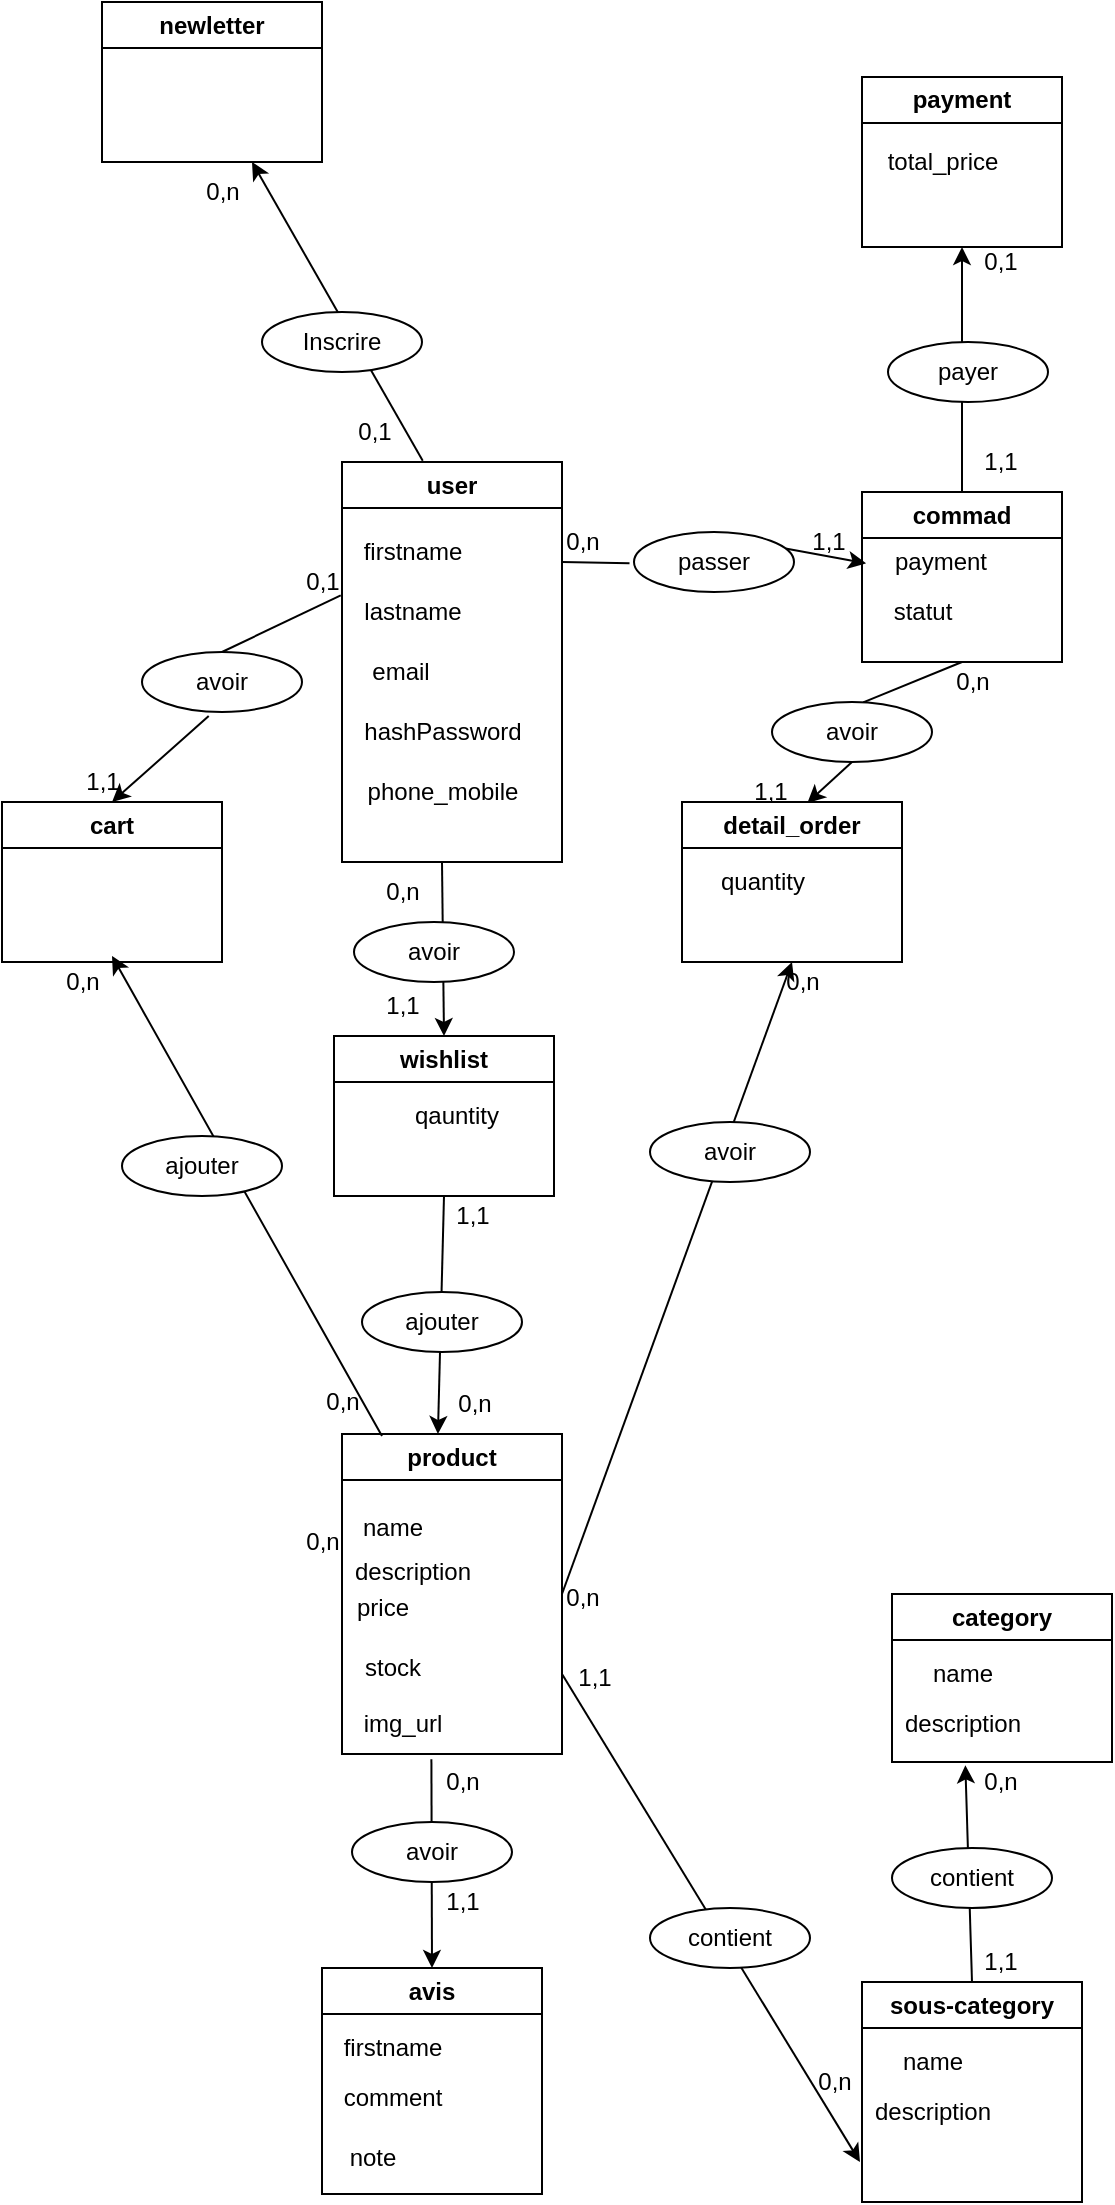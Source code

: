 <mxfile>
    <diagram id="CvfjHtEUOFNY8NPiG7nD" name="MCD">
        <mxGraphModel dx="816" dy="336" grid="1" gridSize="10" guides="1" tooltips="1" connect="1" arrows="1" fold="1" page="1" pageScale="1" pageWidth="850" pageHeight="1100" math="0" shadow="0">
            <root>
                <mxCell id="0"/>
                <mxCell id="1" parent="0"/>
                <mxCell id="Lv0Er9b2tTkbLk1As1dQ-1" value="user" style="swimlane;whiteSpace=wrap;html=1;" parent="1" vertex="1">
                    <mxGeometry x="341" y="230" width="110" height="200" as="geometry"/>
                </mxCell>
                <mxCell id="Lv0Er9b2tTkbLk1As1dQ-2" value="firstname" style="text;html=1;align=center;verticalAlign=middle;resizable=0;points=[];autosize=1;strokeColor=none;fillColor=none;" parent="Lv0Er9b2tTkbLk1As1dQ-1" vertex="1">
                    <mxGeometry y="30" width="70" height="30" as="geometry"/>
                </mxCell>
                <mxCell id="Lv0Er9b2tTkbLk1As1dQ-3" value="lastname" style="text;html=1;align=center;verticalAlign=middle;resizable=0;points=[];autosize=1;strokeColor=none;fillColor=none;" parent="Lv0Er9b2tTkbLk1As1dQ-1" vertex="1">
                    <mxGeometry y="60" width="70" height="30" as="geometry"/>
                </mxCell>
                <mxCell id="Lv0Er9b2tTkbLk1As1dQ-4" value="email" style="text;html=1;align=center;verticalAlign=middle;resizable=0;points=[];autosize=1;strokeColor=none;fillColor=none;" parent="Lv0Er9b2tTkbLk1As1dQ-1" vertex="1">
                    <mxGeometry x="4" y="90" width="50" height="30" as="geometry"/>
                </mxCell>
                <mxCell id="Lv0Er9b2tTkbLk1As1dQ-5" value="hashPassword" style="text;html=1;align=center;verticalAlign=middle;resizable=0;points=[];autosize=1;strokeColor=none;fillColor=none;" parent="Lv0Er9b2tTkbLk1As1dQ-1" vertex="1">
                    <mxGeometry y="120" width="100" height="30" as="geometry"/>
                </mxCell>
                <mxCell id="Lv0Er9b2tTkbLk1As1dQ-6" value="phone_mobile" style="text;html=1;align=center;verticalAlign=middle;resizable=0;points=[];autosize=1;strokeColor=none;fillColor=none;" parent="Lv0Er9b2tTkbLk1As1dQ-1" vertex="1">
                    <mxGeometry y="150" width="100" height="30" as="geometry"/>
                </mxCell>
                <mxCell id="Lv0Er9b2tTkbLk1As1dQ-7" value="newletter" style="swimlane;whiteSpace=wrap;html=1;startSize=23;" parent="1" vertex="1">
                    <mxGeometry x="221" width="110" height="80" as="geometry"/>
                </mxCell>
                <mxCell id="Lv0Er9b2tTkbLk1As1dQ-14" value="" style="endArrow=classic;html=1;exitX=0.367;exitY=-0.003;exitDx=0;exitDy=0;exitPerimeter=0;entryX=0.5;entryY=1;entryDx=0;entryDy=0;" parent="1" source="Lv0Er9b2tTkbLk1As1dQ-1" edge="1">
                    <mxGeometry width="50" height="50" relative="1" as="geometry">
                        <mxPoint x="311" y="130" as="sourcePoint"/>
                        <mxPoint x="296" y="80" as="targetPoint"/>
                    </mxGeometry>
                </mxCell>
                <mxCell id="Lv0Er9b2tTkbLk1As1dQ-16" value="0,1" style="text;html=1;align=center;verticalAlign=middle;resizable=0;points=[];autosize=1;strokeColor=none;fillColor=none;" parent="1" vertex="1">
                    <mxGeometry x="337" y="200" width="40" height="30" as="geometry"/>
                </mxCell>
                <mxCell id="Lv0Er9b2tTkbLk1As1dQ-17" value="0,n" style="text;html=1;align=center;verticalAlign=middle;resizable=0;points=[];autosize=1;strokeColor=none;fillColor=none;" parent="1" vertex="1">
                    <mxGeometry x="261" y="80" width="40" height="30" as="geometry"/>
                </mxCell>
                <mxCell id="Lv0Er9b2tTkbLk1As1dQ-20" value="commad" style="swimlane;whiteSpace=wrap;html=1;startSize=23;" parent="1" vertex="1">
                    <mxGeometry x="601" y="245" width="100" height="85" as="geometry"/>
                </mxCell>
                <mxCell id="Lv0Er9b2tTkbLk1As1dQ-21" value="payment" style="text;html=1;align=center;verticalAlign=middle;resizable=0;points=[];autosize=1;strokeColor=none;fillColor=none;" parent="1" vertex="1">
                    <mxGeometry x="605" y="265" width="70" height="30" as="geometry"/>
                </mxCell>
                <mxCell id="Lv0Er9b2tTkbLk1As1dQ-22" value="statut" style="text;html=1;align=center;verticalAlign=middle;resizable=0;points=[];autosize=1;strokeColor=none;fillColor=none;" parent="1" vertex="1">
                    <mxGeometry x="606" y="290" width="50" height="30" as="geometry"/>
                </mxCell>
                <mxCell id="Lv0Er9b2tTkbLk1As1dQ-24" value="" style="endArrow=classic;html=1;entryX=-0.028;entryY=0.522;entryDx=0;entryDy=0;entryPerimeter=0;exitX=1;exitY=0.25;exitDx=0;exitDy=0;startArrow=none;" parent="1" source="N1LRHJ8-8XwG6mAaGwfK-13" target="Lv0Er9b2tTkbLk1As1dQ-21" edge="1">
                    <mxGeometry width="50" height="50" relative="1" as="geometry">
                        <mxPoint x="371" y="350" as="sourcePoint"/>
                        <mxPoint x="421" y="300" as="targetPoint"/>
                    </mxGeometry>
                </mxCell>
                <mxCell id="Lv0Er9b2tTkbLk1As1dQ-25" value="detail_order" style="swimlane;whiteSpace=wrap;html=1;startSize=23;" parent="1" vertex="1">
                    <mxGeometry x="511" y="400" width="110" height="80" as="geometry"/>
                </mxCell>
                <mxCell id="Lv0Er9b2tTkbLk1As1dQ-26" value="0,n" style="text;html=1;align=center;verticalAlign=middle;resizable=0;points=[];autosize=1;strokeColor=none;fillColor=none;" parent="1" vertex="1">
                    <mxGeometry x="441" y="255" width="40" height="30" as="geometry"/>
                </mxCell>
                <mxCell id="TKvOoq7Yk5l7cbyG8qmb-8" value="" style="edgeStyle=none;html=1;exitX=0.5;exitY=0;exitDx=0;exitDy=0;entryX=0.5;entryY=1;entryDx=0;entryDy=0;" parent="1" source="Lv0Er9b2tTkbLk1As1dQ-20" target="TKvOoq7Yk5l7cbyG8qmb-7" edge="1">
                    <mxGeometry relative="1" as="geometry"/>
                </mxCell>
                <mxCell id="Lv0Er9b2tTkbLk1As1dQ-27" value="1,1" style="text;html=1;align=center;verticalAlign=middle;resizable=0;points=[];autosize=1;strokeColor=none;fillColor=none;" parent="1" vertex="1">
                    <mxGeometry x="564" y="255" width="40" height="30" as="geometry"/>
                </mxCell>
                <mxCell id="Lv0Er9b2tTkbLk1As1dQ-28" value="" style="endArrow=classic;html=1;entryX=0.57;entryY=0.006;entryDx=0;entryDy=0;exitX=0.5;exitY=1;exitDx=0;exitDy=0;entryPerimeter=0;startArrow=none;" parent="1" source="N1LRHJ8-8XwG6mAaGwfK-12" target="Lv0Er9b2tTkbLk1As1dQ-25" edge="1">
                    <mxGeometry width="50" height="50" relative="1" as="geometry">
                        <mxPoint x="371" y="440" as="sourcePoint"/>
                        <mxPoint x="421" y="390" as="targetPoint"/>
                    </mxGeometry>
                </mxCell>
                <mxCell id="Lv0Er9b2tTkbLk1As1dQ-29" value="quantity" style="text;html=1;align=center;verticalAlign=middle;resizable=0;points=[];autosize=1;strokeColor=none;fillColor=none;" parent="1" vertex="1">
                    <mxGeometry x="516" y="425" width="70" height="30" as="geometry"/>
                </mxCell>
                <mxCell id="Lv0Er9b2tTkbLk1As1dQ-30" value="0,n" style="text;html=1;align=center;verticalAlign=middle;resizable=0;points=[];autosize=1;strokeColor=none;fillColor=none;" parent="1" vertex="1">
                    <mxGeometry x="636" y="325" width="40" height="30" as="geometry"/>
                </mxCell>
                <mxCell id="Lv0Er9b2tTkbLk1As1dQ-31" value="1,1" style="text;html=1;align=center;verticalAlign=middle;resizable=0;points=[];autosize=1;strokeColor=none;fillColor=none;" parent="1" vertex="1">
                    <mxGeometry x="535" y="380" width="40" height="30" as="geometry"/>
                </mxCell>
                <mxCell id="Lv0Er9b2tTkbLk1As1dQ-32" value="wishlist" style="swimlane;whiteSpace=wrap;html=1;startSize=23;" parent="1" vertex="1">
                    <mxGeometry x="337" y="517" width="110" height="80" as="geometry"/>
                </mxCell>
                <mxCell id="Lv0Er9b2tTkbLk1As1dQ-33" value="" style="endArrow=classic;html=1;entryX=0.5;entryY=0;entryDx=0;entryDy=0;" parent="1" target="Lv0Er9b2tTkbLk1As1dQ-32" edge="1">
                    <mxGeometry width="50" height="50" relative="1" as="geometry">
                        <mxPoint x="391" y="430" as="sourcePoint"/>
                        <mxPoint x="421" y="270" as="targetPoint"/>
                    </mxGeometry>
                </mxCell>
                <mxCell id="Lv0Er9b2tTkbLk1As1dQ-34" value="0,n" style="text;html=1;align=center;verticalAlign=middle;resizable=0;points=[];autosize=1;strokeColor=none;fillColor=none;" parent="1" vertex="1">
                    <mxGeometry x="351" y="430" width="40" height="30" as="geometry"/>
                </mxCell>
                <mxCell id="Lv0Er9b2tTkbLk1As1dQ-35" value="1,1" style="text;html=1;align=center;verticalAlign=middle;resizable=0;points=[];autosize=1;strokeColor=none;fillColor=none;" parent="1" vertex="1">
                    <mxGeometry x="351" y="487" width="40" height="30" as="geometry"/>
                </mxCell>
                <mxCell id="Lv0Er9b2tTkbLk1As1dQ-36" value="qauntity" style="text;html=1;align=center;verticalAlign=middle;resizable=0;points=[];autosize=1;strokeColor=none;fillColor=none;" parent="1" vertex="1">
                    <mxGeometry x="363" y="542" width="70" height="30" as="geometry"/>
                </mxCell>
                <mxCell id="Lv0Er9b2tTkbLk1As1dQ-37" value="product" style="swimlane;whiteSpace=wrap;html=1;startSize=23;" parent="1" vertex="1">
                    <mxGeometry x="341" y="716" width="110" height="160" as="geometry"/>
                </mxCell>
                <mxCell id="Lv0Er9b2tTkbLk1As1dQ-40" value="description" style="text;html=1;align=center;verticalAlign=middle;resizable=0;points=[];autosize=1;strokeColor=none;fillColor=none;" parent="Lv0Er9b2tTkbLk1As1dQ-37" vertex="1">
                    <mxGeometry x="-5" y="54" width="80" height="30" as="geometry"/>
                </mxCell>
                <mxCell id="Lv0Er9b2tTkbLk1As1dQ-41" value="price" style="text;html=1;align=center;verticalAlign=middle;resizable=0;points=[];autosize=1;strokeColor=none;fillColor=none;" parent="Lv0Er9b2tTkbLk1As1dQ-37" vertex="1">
                    <mxGeometry x="-5" y="72" width="50" height="30" as="geometry"/>
                </mxCell>
                <mxCell id="Lv0Er9b2tTkbLk1As1dQ-38" value="" style="endArrow=classic;html=1;exitX=0.5;exitY=1;exitDx=0;exitDy=0;entryX=0.436;entryY=0;entryDx=0;entryDy=0;entryPerimeter=0;" parent="1" source="Lv0Er9b2tTkbLk1As1dQ-32" target="Lv0Er9b2tTkbLk1As1dQ-37" edge="1">
                    <mxGeometry width="50" height="50" relative="1" as="geometry">
                        <mxPoint x="465" y="587" as="sourcePoint"/>
                        <mxPoint x="435" y="687" as="targetPoint"/>
                    </mxGeometry>
                </mxCell>
                <mxCell id="Lv0Er9b2tTkbLk1As1dQ-39" value="name" style="text;html=1;align=center;verticalAlign=middle;resizable=0;points=[];autosize=1;strokeColor=none;fillColor=none;" parent="1" vertex="1">
                    <mxGeometry x="341" y="748" width="50" height="30" as="geometry"/>
                </mxCell>
                <mxCell id="Lv0Er9b2tTkbLk1As1dQ-43" value="stock" style="text;html=1;align=center;verticalAlign=middle;resizable=0;points=[];autosize=1;strokeColor=none;fillColor=none;" parent="1" vertex="1">
                    <mxGeometry x="341" y="818" width="50" height="30" as="geometry"/>
                </mxCell>
                <mxCell id="Lv0Er9b2tTkbLk1As1dQ-44" value="img_url" style="text;html=1;align=center;verticalAlign=middle;resizable=0;points=[];autosize=1;strokeColor=none;fillColor=none;" parent="1" vertex="1">
                    <mxGeometry x="341" y="846" width="60" height="30" as="geometry"/>
                </mxCell>
                <mxCell id="Lv0Er9b2tTkbLk1As1dQ-45" value="" style="endArrow=classic;html=1;exitX=1;exitY=0.5;exitDx=0;exitDy=0;entryX=0.5;entryY=1;entryDx=0;entryDy=0;" parent="1" source="Lv0Er9b2tTkbLk1As1dQ-37" target="Lv0Er9b2tTkbLk1As1dQ-25" edge="1">
                    <mxGeometry width="50" height="50" relative="1" as="geometry">
                        <mxPoint x="371" y="530" as="sourcePoint"/>
                        <mxPoint x="421" y="480" as="targetPoint"/>
                    </mxGeometry>
                </mxCell>
                <mxCell id="Lv0Er9b2tTkbLk1As1dQ-46" value="1,1" style="text;html=1;align=center;verticalAlign=middle;resizable=0;points=[];autosize=1;strokeColor=none;fillColor=none;" parent="1" vertex="1">
                    <mxGeometry x="386" y="592" width="40" height="30" as="geometry"/>
                </mxCell>
                <mxCell id="Lv0Er9b2tTkbLk1As1dQ-47" value="0,n" style="text;html=1;align=center;verticalAlign=middle;resizable=0;points=[];autosize=1;strokeColor=none;fillColor=none;" parent="1" vertex="1">
                    <mxGeometry x="387" y="686" width="40" height="30" as="geometry"/>
                </mxCell>
                <mxCell id="Lv0Er9b2tTkbLk1As1dQ-48" value="0,n" style="text;html=1;align=center;verticalAlign=middle;resizable=0;points=[];autosize=1;strokeColor=none;fillColor=none;" parent="1" vertex="1">
                    <mxGeometry x="441" y="783" width="40" height="30" as="geometry"/>
                </mxCell>
                <mxCell id="Lv0Er9b2tTkbLk1As1dQ-49" value="0,n" style="text;html=1;align=center;verticalAlign=middle;resizable=0;points=[];autosize=1;strokeColor=none;fillColor=none;" parent="1" vertex="1">
                    <mxGeometry x="551" y="475" width="40" height="30" as="geometry"/>
                </mxCell>
                <mxCell id="Lv0Er9b2tTkbLk1As1dQ-53" value="cart" style="swimlane;whiteSpace=wrap;html=1;startSize=23;" parent="1" vertex="1">
                    <mxGeometry x="171" y="400" width="110" height="80" as="geometry"/>
                </mxCell>
                <mxCell id="Lv0Er9b2tTkbLk1As1dQ-54" value="" style="endArrow=classic;html=1;entryX=0.5;entryY=0;entryDx=0;entryDy=0;exitX=0.417;exitY=1.067;exitDx=0;exitDy=0;exitPerimeter=0;startArrow=none;" parent="1" source="N1LRHJ8-8XwG6mAaGwfK-14" target="Lv0Er9b2tTkbLk1As1dQ-53" edge="1">
                    <mxGeometry width="50" height="50" relative="1" as="geometry">
                        <mxPoint x="371" y="540" as="sourcePoint"/>
                        <mxPoint x="421" y="490" as="targetPoint"/>
                    </mxGeometry>
                </mxCell>
                <mxCell id="Lv0Er9b2tTkbLk1As1dQ-55" value="0,1" style="text;html=1;align=center;verticalAlign=middle;resizable=0;points=[];autosize=1;strokeColor=none;fillColor=none;" parent="1" vertex="1">
                    <mxGeometry x="311" y="275" width="40" height="30" as="geometry"/>
                </mxCell>
                <mxCell id="Lv0Er9b2tTkbLk1As1dQ-56" value="1,1" style="text;html=1;align=center;verticalAlign=middle;resizable=0;points=[];autosize=1;strokeColor=none;fillColor=none;" parent="1" vertex="1">
                    <mxGeometry x="201" y="375" width="40" height="30" as="geometry"/>
                </mxCell>
                <mxCell id="Lv0Er9b2tTkbLk1As1dQ-58" value="" style="endArrow=classic;html=1;entryX=0.5;entryY=1;entryDx=0;entryDy=0;" parent="1" edge="1">
                    <mxGeometry width="50" height="50" relative="1" as="geometry">
                        <mxPoint x="361" y="717" as="sourcePoint"/>
                        <mxPoint x="226" y="477" as="targetPoint"/>
                    </mxGeometry>
                </mxCell>
                <mxCell id="Lv0Er9b2tTkbLk1As1dQ-59" value="0,n" style="text;html=1;align=center;verticalAlign=middle;resizable=0;points=[];autosize=1;strokeColor=none;fillColor=none;" parent="1" vertex="1">
                    <mxGeometry x="321" y="685" width="40" height="30" as="geometry"/>
                </mxCell>
                <mxCell id="Lv0Er9b2tTkbLk1As1dQ-60" value="0,n" style="text;html=1;align=center;verticalAlign=middle;resizable=0;points=[];autosize=1;strokeColor=none;fillColor=none;" parent="1" vertex="1">
                    <mxGeometry x="191" y="475" width="40" height="30" as="geometry"/>
                </mxCell>
                <mxCell id="Lv0Er9b2tTkbLk1As1dQ-65" value="0,n" style="text;html=1;align=center;verticalAlign=middle;resizable=0;points=[];autosize=1;strokeColor=none;fillColor=none;" parent="1" vertex="1">
                    <mxGeometry x="311" y="755" width="40" height="30" as="geometry"/>
                </mxCell>
                <mxCell id="Lv0Er9b2tTkbLk1As1dQ-67" value="avis" style="swimlane;whiteSpace=wrap;html=1;startSize=23;" parent="1" vertex="1">
                    <mxGeometry x="331" y="983" width="110" height="113" as="geometry"/>
                </mxCell>
                <mxCell id="Lv0Er9b2tTkbLk1As1dQ-72" value="firstname" style="text;html=1;align=center;verticalAlign=middle;resizable=0;points=[];autosize=1;strokeColor=none;fillColor=none;" parent="Lv0Er9b2tTkbLk1As1dQ-67" vertex="1">
                    <mxGeometry y="25" width="70" height="30" as="geometry"/>
                </mxCell>
                <mxCell id="Lv0Er9b2tTkbLk1As1dQ-73" value="comment" style="text;html=1;align=center;verticalAlign=middle;resizable=0;points=[];autosize=1;strokeColor=none;fillColor=none;" parent="Lv0Er9b2tTkbLk1As1dQ-67" vertex="1">
                    <mxGeometry y="50" width="70" height="30" as="geometry"/>
                </mxCell>
                <mxCell id="Lv0Er9b2tTkbLk1As1dQ-74" value="note" style="text;html=1;align=center;verticalAlign=middle;resizable=0;points=[];autosize=1;strokeColor=none;fillColor=none;" parent="Lv0Er9b2tTkbLk1As1dQ-67" vertex="1">
                    <mxGeometry y="80" width="50" height="30" as="geometry"/>
                </mxCell>
                <mxCell id="Lv0Er9b2tTkbLk1As1dQ-69" value="" style="endArrow=classic;html=1;exitX=0.745;exitY=1.089;exitDx=0;exitDy=0;exitPerimeter=0;entryX=0.5;entryY=0;entryDx=0;entryDy=0;" parent="1" source="Lv0Er9b2tTkbLk1As1dQ-44" target="Lv0Er9b2tTkbLk1As1dQ-67" edge="1">
                    <mxGeometry width="50" height="50" relative="1" as="geometry">
                        <mxPoint x="371" y="1020" as="sourcePoint"/>
                        <mxPoint x="421" y="970" as="targetPoint"/>
                    </mxGeometry>
                </mxCell>
                <mxCell id="Lv0Er9b2tTkbLk1As1dQ-70" value="0,n" style="text;html=1;align=center;verticalAlign=middle;resizable=0;points=[];autosize=1;strokeColor=none;fillColor=none;" parent="1" vertex="1">
                    <mxGeometry x="381" y="875" width="40" height="30" as="geometry"/>
                </mxCell>
                <mxCell id="Lv0Er9b2tTkbLk1As1dQ-71" value="1,1" style="text;html=1;align=center;verticalAlign=middle;resizable=0;points=[];autosize=1;strokeColor=none;fillColor=none;" parent="1" vertex="1">
                    <mxGeometry x="381" y="935" width="40" height="30" as="geometry"/>
                </mxCell>
                <mxCell id="2" value="category" style="swimlane;whiteSpace=wrap;html=1;startSize=23;" parent="1" vertex="1">
                    <mxGeometry x="616" y="796" width="110" height="84" as="geometry"/>
                </mxCell>
                <mxCell id="3" value="name" style="text;html=1;align=center;verticalAlign=middle;resizable=0;points=[];autosize=1;strokeColor=none;fillColor=none;" parent="2" vertex="1">
                    <mxGeometry x="10" y="25" width="50" height="30" as="geometry"/>
                </mxCell>
                <mxCell id="4" value="description" style="text;html=1;align=center;verticalAlign=middle;resizable=0;points=[];autosize=1;strokeColor=none;fillColor=none;" parent="2" vertex="1">
                    <mxGeometry x="-5" y="50" width="80" height="30" as="geometry"/>
                </mxCell>
                <mxCell id="6" value="" style="endArrow=classic;html=1;exitX=1;exitY=0.75;exitDx=0;exitDy=0;" parent="1" source="Lv0Er9b2tTkbLk1As1dQ-37" edge="1">
                    <mxGeometry width="50" height="50" relative="1" as="geometry">
                        <mxPoint x="361" y="900" as="sourcePoint"/>
                        <mxPoint x="600" y="1080" as="targetPoint"/>
                    </mxGeometry>
                </mxCell>
                <mxCell id="7" value="0,n" style="text;html=1;align=center;verticalAlign=middle;resizable=0;points=[];autosize=1;strokeColor=none;fillColor=none;" parent="1" vertex="1">
                    <mxGeometry x="567" y="1024.5" width="40" height="30" as="geometry"/>
                </mxCell>
                <mxCell id="0WFxUsDukGwvjca6wQdN-7" value="1,1" style="text;html=1;align=center;verticalAlign=middle;resizable=0;points=[];autosize=1;strokeColor=none;fillColor=none;" parent="1" vertex="1">
                    <mxGeometry x="447" y="823" width="40" height="30" as="geometry"/>
                </mxCell>
                <mxCell id="N1LRHJ8-8XwG6mAaGwfK-7" value="avoir" style="ellipse;whiteSpace=wrap;html=1;" parent="1" vertex="1">
                    <mxGeometry x="346" y="910" width="80" height="30" as="geometry"/>
                </mxCell>
                <mxCell id="N1LRHJ8-8XwG6mAaGwfK-9" value="ajouter" style="ellipse;whiteSpace=wrap;html=1;" parent="1" vertex="1">
                    <mxGeometry x="231" y="567" width="80" height="30" as="geometry"/>
                </mxCell>
                <mxCell id="N1LRHJ8-8XwG6mAaGwfK-10" value="ajouter" style="ellipse;whiteSpace=wrap;html=1;" parent="1" vertex="1">
                    <mxGeometry x="351" y="645" width="80" height="30" as="geometry"/>
                </mxCell>
                <mxCell id="N1LRHJ8-8XwG6mAaGwfK-11" value="avoir" style="ellipse;whiteSpace=wrap;html=1;" parent="1" vertex="1">
                    <mxGeometry x="495" y="560" width="80" height="30" as="geometry"/>
                </mxCell>
                <mxCell id="N1LRHJ8-8XwG6mAaGwfK-15" value="Inscrire" style="ellipse;whiteSpace=wrap;html=1;" parent="1" vertex="1">
                    <mxGeometry x="301" y="155" width="80" height="30" as="geometry"/>
                </mxCell>
                <mxCell id="N1LRHJ8-8XwG6mAaGwfK-16" value="" style="endArrow=none;html=1;entryX=0.5;entryY=0;entryDx=0;entryDy=0;exitX=-0.009;exitY=0.222;exitDx=0;exitDy=0;exitPerimeter=0;" parent="1" source="Lv0Er9b2tTkbLk1As1dQ-3" target="N1LRHJ8-8XwG6mAaGwfK-14" edge="1">
                    <mxGeometry width="50" height="50" relative="1" as="geometry">
                        <mxPoint x="340.37" y="296.66" as="sourcePoint"/>
                        <mxPoint x="226" y="400" as="targetPoint"/>
                    </mxGeometry>
                </mxCell>
                <mxCell id="N1LRHJ8-8XwG6mAaGwfK-14" value="avoir" style="ellipse;whiteSpace=wrap;html=1;" parent="1" vertex="1">
                    <mxGeometry x="241" y="325" width="80" height="30" as="geometry"/>
                </mxCell>
                <mxCell id="N1LRHJ8-8XwG6mAaGwfK-18" value="" style="endArrow=none;html=1;entryX=-0.028;entryY=0.522;entryDx=0;entryDy=0;entryPerimeter=0;exitX=1;exitY=0.25;exitDx=0;exitDy=0;" parent="1" source="Lv0Er9b2tTkbLk1As1dQ-1" target="N1LRHJ8-8XwG6mAaGwfK-13" edge="1">
                    <mxGeometry width="50" height="50" relative="1" as="geometry">
                        <mxPoint x="451" y="280" as="sourcePoint"/>
                        <mxPoint x="603.04" y="280.66" as="targetPoint"/>
                    </mxGeometry>
                </mxCell>
                <mxCell id="N1LRHJ8-8XwG6mAaGwfK-13" value="passer" style="ellipse;whiteSpace=wrap;html=1;" parent="1" vertex="1">
                    <mxGeometry x="487" y="265" width="80" height="30" as="geometry"/>
                </mxCell>
                <mxCell id="N1LRHJ8-8XwG6mAaGwfK-19" value="" style="endArrow=none;html=1;entryX=0.57;entryY=0.006;entryDx=0;entryDy=0;exitX=0.5;exitY=1;exitDx=0;exitDy=0;entryPerimeter=0;" parent="1" source="Lv0Er9b2tTkbLk1As1dQ-20" target="N1LRHJ8-8XwG6mAaGwfK-12" edge="1">
                    <mxGeometry width="50" height="50" relative="1" as="geometry">
                        <mxPoint x="651" y="330" as="sourcePoint"/>
                        <mxPoint x="573.7" y="400.48" as="targetPoint"/>
                    </mxGeometry>
                </mxCell>
                <mxCell id="N1LRHJ8-8XwG6mAaGwfK-12" value="avoir" style="ellipse;whiteSpace=wrap;html=1;" parent="1" vertex="1">
                    <mxGeometry x="556" y="350" width="80" height="30" as="geometry"/>
                </mxCell>
                <mxCell id="N1LRHJ8-8XwG6mAaGwfK-21" value="contient" style="ellipse;whiteSpace=wrap;html=1;" parent="1" vertex="1">
                    <mxGeometry x="495" y="953" width="80" height="30" as="geometry"/>
                </mxCell>
                <mxCell id="N1LRHJ8-8XwG6mAaGwfK-22" value="avoir" style="ellipse;whiteSpace=wrap;html=1;" parent="1" vertex="1">
                    <mxGeometry x="347" y="460" width="80" height="30" as="geometry"/>
                </mxCell>
                <mxCell id="TKvOoq7Yk5l7cbyG8qmb-7" value="payment" style="swimlane;whiteSpace=wrap;html=1;startSize=23;" parent="1" vertex="1">
                    <mxGeometry x="601" y="37.5" width="100" height="85" as="geometry"/>
                </mxCell>
                <mxCell id="TKvOoq7Yk5l7cbyG8qmb-13" value="total_price" style="text;html=1;align=center;verticalAlign=middle;resizable=0;points=[];autosize=1;strokeColor=none;fillColor=none;" parent="TKvOoq7Yk5l7cbyG8qmb-7" vertex="1">
                    <mxGeometry y="27.5" width="80" height="30" as="geometry"/>
                </mxCell>
                <mxCell id="TKvOoq7Yk5l7cbyG8qmb-9" value="payer" style="ellipse;whiteSpace=wrap;html=1;" parent="1" vertex="1">
                    <mxGeometry x="614" y="170" width="80" height="30" as="geometry"/>
                </mxCell>
                <mxCell id="TKvOoq7Yk5l7cbyG8qmb-10" value="1,1" style="text;html=1;align=center;verticalAlign=middle;resizable=0;points=[];autosize=1;strokeColor=none;fillColor=none;" parent="1" vertex="1">
                    <mxGeometry x="650" y="215" width="40" height="30" as="geometry"/>
                </mxCell>
                <mxCell id="TKvOoq7Yk5l7cbyG8qmb-12" value="0,1" style="text;html=1;align=center;verticalAlign=middle;resizable=0;points=[];autosize=1;strokeColor=none;fillColor=none;" parent="1" vertex="1">
                    <mxGeometry x="650" y="115" width="40" height="30" as="geometry"/>
                </mxCell>
                <mxCell id="vTof2yaJLKvFjiHK5ner-7" value="sous-category" style="swimlane;whiteSpace=wrap;html=1;startSize=23;" vertex="1" parent="1">
                    <mxGeometry x="601" y="990" width="110" height="110" as="geometry"/>
                </mxCell>
                <mxCell id="vTof2yaJLKvFjiHK5ner-8" value="name" style="text;html=1;align=center;verticalAlign=middle;resizable=0;points=[];autosize=1;strokeColor=none;fillColor=none;" vertex="1" parent="vTof2yaJLKvFjiHK5ner-7">
                    <mxGeometry x="10" y="25" width="50" height="30" as="geometry"/>
                </mxCell>
                <mxCell id="vTof2yaJLKvFjiHK5ner-9" value="description" style="text;html=1;align=center;verticalAlign=middle;resizable=0;points=[];autosize=1;strokeColor=none;fillColor=none;" vertex="1" parent="vTof2yaJLKvFjiHK5ner-7">
                    <mxGeometry x="-5" y="50" width="80" height="30" as="geometry"/>
                </mxCell>
                <mxCell id="vTof2yaJLKvFjiHK5ner-10" value="" style="endArrow=classic;html=1;exitX=0.5;exitY=0;exitDx=0;exitDy=0;entryX=0.521;entryY=1.189;entryDx=0;entryDy=0;entryPerimeter=0;" edge="1" parent="1" source="vTof2yaJLKvFjiHK5ner-7" target="4">
                    <mxGeometry width="50" height="50" relative="1" as="geometry">
                        <mxPoint x="395.7" y="888.67" as="sourcePoint"/>
                        <mxPoint x="396" y="993" as="targetPoint"/>
                    </mxGeometry>
                </mxCell>
                <mxCell id="vTof2yaJLKvFjiHK5ner-11" value="contient" style="ellipse;whiteSpace=wrap;html=1;" vertex="1" parent="1">
                    <mxGeometry x="616" y="923" width="80" height="30" as="geometry"/>
                </mxCell>
                <mxCell id="vTof2yaJLKvFjiHK5ner-12" value="1,1" style="text;html=1;align=center;verticalAlign=middle;resizable=0;points=[];autosize=1;strokeColor=none;fillColor=none;" vertex="1" parent="1">
                    <mxGeometry x="650" y="965" width="40" height="30" as="geometry"/>
                </mxCell>
                <mxCell id="vTof2yaJLKvFjiHK5ner-13" value="0,n" style="text;html=1;align=center;verticalAlign=middle;resizable=0;points=[];autosize=1;strokeColor=none;fillColor=none;" vertex="1" parent="1">
                    <mxGeometry x="650" y="875" width="40" height="30" as="geometry"/>
                </mxCell>
            </root>
        </mxGraphModel>
    </diagram>
    <diagram name="MPD" id="3AWbEABawdYKvhhRtkfU">
        <mxGraphModel dx="816" dy="336" grid="1" gridSize="10" guides="1" tooltips="1" connect="1" arrows="1" fold="1" page="1" pageScale="1" pageWidth="850" pageHeight="1100" math="0" shadow="0">
            <root>
                <mxCell id="6nwYWtiXRFRDtBGKJxEg-0"/>
                <mxCell id="6nwYWtiXRFRDtBGKJxEg-1" parent="6nwYWtiXRFRDtBGKJxEg-0"/>
                <mxCell id="6nwYWtiXRFRDtBGKJxEg-2" value="user" style="swimlane;whiteSpace=wrap;html=1;" parent="6nwYWtiXRFRDtBGKJxEg-1" vertex="1">
                    <mxGeometry x="300" y="235" width="110" height="200" as="geometry"/>
                </mxCell>
                <mxCell id="6nwYWtiXRFRDtBGKJxEg-3" value="firstname" style="text;html=1;align=center;verticalAlign=middle;resizable=0;points=[];autosize=1;strokeColor=none;fillColor=none;" parent="6nwYWtiXRFRDtBGKJxEg-2" vertex="1">
                    <mxGeometry y="45" width="70" height="30" as="geometry"/>
                </mxCell>
                <mxCell id="6nwYWtiXRFRDtBGKJxEg-4" value="lastname" style="text;html=1;align=center;verticalAlign=middle;resizable=0;points=[];autosize=1;strokeColor=none;fillColor=none;" parent="6nwYWtiXRFRDtBGKJxEg-2" vertex="1">
                    <mxGeometry y="70" width="70" height="30" as="geometry"/>
                </mxCell>
                <mxCell id="6nwYWtiXRFRDtBGKJxEg-5" value="email" style="text;html=1;align=center;verticalAlign=middle;resizable=0;points=[];autosize=1;strokeColor=none;fillColor=none;" parent="6nwYWtiXRFRDtBGKJxEg-2" vertex="1">
                    <mxGeometry x="1" y="94" width="50" height="30" as="geometry"/>
                </mxCell>
                <mxCell id="6nwYWtiXRFRDtBGKJxEg-6" value="hashPassword" style="text;html=1;align=center;verticalAlign=middle;resizable=0;points=[];autosize=1;strokeColor=none;fillColor=none;" parent="6nwYWtiXRFRDtBGKJxEg-2" vertex="1">
                    <mxGeometry y="120" width="100" height="30" as="geometry"/>
                </mxCell>
                <mxCell id="6nwYWtiXRFRDtBGKJxEg-7" value="phone_mobile" style="text;html=1;align=center;verticalAlign=middle;resizable=0;points=[];autosize=1;strokeColor=none;fillColor=none;" parent="6nwYWtiXRFRDtBGKJxEg-2" vertex="1">
                    <mxGeometry y="150" width="100" height="30" as="geometry"/>
                </mxCell>
                <mxCell id="KrLnZW23wrya4tjryXH2-14" value="id" style="text;html=1;align=center;verticalAlign=middle;resizable=0;points=[];autosize=1;strokeColor=none;fillColor=none;" parent="6nwYWtiXRFRDtBGKJxEg-2" vertex="1">
                    <mxGeometry y="25" width="30" height="30" as="geometry"/>
                </mxCell>
                <mxCell id="6nwYWtiXRFRDtBGKJxEg-8" value="newletter" style="swimlane;whiteSpace=wrap;html=1;startSize=23;" parent="6nwYWtiXRFRDtBGKJxEg-1" vertex="1">
                    <mxGeometry x="200" y="5" width="110" height="120" as="geometry"/>
                </mxCell>
                <mxCell id="KrLnZW23wrya4tjryXH2-18" value="id" style="text;html=1;align=center;verticalAlign=middle;resizable=0;points=[];autosize=1;strokeColor=none;fillColor=none;" parent="6nwYWtiXRFRDtBGKJxEg-8" vertex="1">
                    <mxGeometry x="10" y="35" width="30" height="30" as="geometry"/>
                </mxCell>
                <mxCell id="6nwYWtiXRFRDtBGKJxEg-20" value="command" style="swimlane;whiteSpace=wrap;html=1;startSize=23;" parent="6nwYWtiXRFRDtBGKJxEg-1" vertex="1">
                    <mxGeometry x="480" y="252" width="100" height="98" as="geometry"/>
                </mxCell>
                <mxCell id="Nch3IXGT_WikVMm_Mk6D-3" value="payment_id" style="text;html=1;align=center;verticalAlign=middle;resizable=0;points=[];autosize=1;strokeColor=none;fillColor=none;" parent="6nwYWtiXRFRDtBGKJxEg-20" vertex="1">
                    <mxGeometry y="68" width="90" height="30" as="geometry"/>
                </mxCell>
                <mxCell id="6nwYWtiXRFRDtBGKJxEg-21" value="payment" style="text;html=1;align=center;verticalAlign=middle;resizable=0;points=[];autosize=1;strokeColor=none;fillColor=none;" parent="6nwYWtiXRFRDtBGKJxEg-1" vertex="1">
                    <mxGeometry x="484" y="283" width="70" height="30" as="geometry"/>
                </mxCell>
                <mxCell id="6nwYWtiXRFRDtBGKJxEg-22" value="statut" style="text;html=1;align=center;verticalAlign=middle;resizable=0;points=[];autosize=1;strokeColor=none;fillColor=none;" parent="6nwYWtiXRFRDtBGKJxEg-1" vertex="1">
                    <mxGeometry x="485" y="304" width="50" height="30" as="geometry"/>
                </mxCell>
                <mxCell id="6nwYWtiXRFRDtBGKJxEg-24" value="detail_order" style="swimlane;whiteSpace=wrap;html=1;startSize=23;" parent="6nwYWtiXRFRDtBGKJxEg-1" vertex="1">
                    <mxGeometry x="470" y="408" width="110" height="80" as="geometry"/>
                </mxCell>
                <mxCell id="KrLnZW23wrya4tjryXH2-10" value="id" style="text;html=1;align=center;verticalAlign=middle;resizable=0;points=[];autosize=1;strokeColor=none;fillColor=none;" parent="6nwYWtiXRFRDtBGKJxEg-24" vertex="1">
                    <mxGeometry x="10" y="25" width="30" height="30" as="geometry"/>
                </mxCell>
                <mxCell id="6nwYWtiXRFRDtBGKJxEg-28" value="quantity" style="text;html=1;align=center;verticalAlign=middle;resizable=0;points=[];autosize=1;strokeColor=none;fillColor=none;" parent="6nwYWtiXRFRDtBGKJxEg-1" vertex="1">
                    <mxGeometry x="475" y="452" width="70" height="30" as="geometry"/>
                </mxCell>
                <mxCell id="6nwYWtiXRFRDtBGKJxEg-31" value="wishlist" style="swimlane;whiteSpace=wrap;html=1;startSize=23;" parent="6nwYWtiXRFRDtBGKJxEg-1" vertex="1">
                    <mxGeometry x="296" y="522" width="110" height="80" as="geometry"/>
                </mxCell>
                <mxCell id="KrLnZW23wrya4tjryXH2-8" value="id" style="text;html=1;align=center;verticalAlign=middle;resizable=0;points=[];autosize=1;strokeColor=none;fillColor=none;" parent="6nwYWtiXRFRDtBGKJxEg-31" vertex="1">
                    <mxGeometry x="9" y="25" width="30" height="30" as="geometry"/>
                </mxCell>
                <mxCell id="6nwYWtiXRFRDtBGKJxEg-32" value="" style="endArrow=classic;html=1;entryX=0.5;entryY=0;entryDx=0;entryDy=0;" parent="6nwYWtiXRFRDtBGKJxEg-1" target="6nwYWtiXRFRDtBGKJxEg-31" edge="1">
                    <mxGeometry width="50" height="50" relative="1" as="geometry">
                        <mxPoint x="350" y="435" as="sourcePoint"/>
                        <mxPoint x="380" y="275" as="targetPoint"/>
                    </mxGeometry>
                </mxCell>
                <mxCell id="6nwYWtiXRFRDtBGKJxEg-33" value="0,n" style="text;html=1;align=center;verticalAlign=middle;resizable=0;points=[];autosize=1;strokeColor=none;fillColor=none;" parent="6nwYWtiXRFRDtBGKJxEg-1" vertex="1">
                    <mxGeometry x="310" y="435" width="40" height="30" as="geometry"/>
                </mxCell>
                <mxCell id="6nwYWtiXRFRDtBGKJxEg-34" value="1,1" style="text;html=1;align=center;verticalAlign=middle;resizable=0;points=[];autosize=1;strokeColor=none;fillColor=none;" parent="6nwYWtiXRFRDtBGKJxEg-1" vertex="1">
                    <mxGeometry x="310" y="492" width="40" height="30" as="geometry"/>
                </mxCell>
                <mxCell id="6nwYWtiXRFRDtBGKJxEg-35" value="qauntity" style="text;html=1;align=center;verticalAlign=middle;resizable=0;points=[];autosize=1;strokeColor=none;fillColor=none;" parent="6nwYWtiXRFRDtBGKJxEg-1" vertex="1">
                    <mxGeometry x="295" y="564" width="70" height="30" as="geometry"/>
                </mxCell>
                <mxCell id="6nwYWtiXRFRDtBGKJxEg-36" value="product" style="swimlane;whiteSpace=wrap;html=1;startSize=23;" parent="6nwYWtiXRFRDtBGKJxEg-1" vertex="1">
                    <mxGeometry x="300" y="721" width="110" height="179" as="geometry"/>
                </mxCell>
                <mxCell id="6nwYWtiXRFRDtBGKJxEg-37" value="description" style="text;html=1;align=center;verticalAlign=middle;resizable=0;points=[];autosize=1;strokeColor=none;fillColor=none;" parent="6nwYWtiXRFRDtBGKJxEg-36" vertex="1">
                    <mxGeometry x="-5" y="62" width="80" height="30" as="geometry"/>
                </mxCell>
                <mxCell id="6nwYWtiXRFRDtBGKJxEg-38" value="price" style="text;html=1;align=center;verticalAlign=middle;resizable=0;points=[];autosize=1;strokeColor=none;fillColor=none;" parent="6nwYWtiXRFRDtBGKJxEg-36" vertex="1">
                    <mxGeometry x="-5" y="85" width="50" height="30" as="geometry"/>
                </mxCell>
                <mxCell id="GEKt4nUGtRGo-3rYPxrv-13" value="sous-category_id" style="text;html=1;align=center;verticalAlign=middle;resizable=0;points=[];autosize=1;strokeColor=none;fillColor=none;" vertex="1" parent="6nwYWtiXRFRDtBGKJxEg-36">
                    <mxGeometry y="149" width="110" height="30" as="geometry"/>
                </mxCell>
                <mxCell id="6nwYWtiXRFRDtBGKJxEg-39" value="" style="endArrow=classic;html=1;exitX=0.5;exitY=1;exitDx=0;exitDy=0;entryX=0.436;entryY=0;entryDx=0;entryDy=0;entryPerimeter=0;" parent="6nwYWtiXRFRDtBGKJxEg-1" source="6nwYWtiXRFRDtBGKJxEg-31" target="6nwYWtiXRFRDtBGKJxEg-36" edge="1">
                    <mxGeometry width="50" height="50" relative="1" as="geometry">
                        <mxPoint x="424" y="592" as="sourcePoint"/>
                        <mxPoint x="394" y="692" as="targetPoint"/>
                    </mxGeometry>
                </mxCell>
                <mxCell id="6nwYWtiXRFRDtBGKJxEg-40" value="name" style="text;html=1;align=center;verticalAlign=middle;resizable=0;points=[];autosize=1;strokeColor=none;fillColor=none;" parent="6nwYWtiXRFRDtBGKJxEg-1" vertex="1">
                    <mxGeometry x="300" y="760" width="50" height="30" as="geometry"/>
                </mxCell>
                <mxCell id="6nwYWtiXRFRDtBGKJxEg-41" value="stock" style="text;html=1;align=center;verticalAlign=middle;resizable=0;points=[];autosize=1;strokeColor=none;fillColor=none;" parent="6nwYWtiXRFRDtBGKJxEg-1" vertex="1">
                    <mxGeometry x="300" y="830" width="50" height="30" as="geometry"/>
                </mxCell>
                <mxCell id="6nwYWtiXRFRDtBGKJxEg-42" value="img_url" style="text;html=1;align=center;verticalAlign=middle;resizable=0;points=[];autosize=1;strokeColor=none;fillColor=none;" parent="6nwYWtiXRFRDtBGKJxEg-1" vertex="1">
                    <mxGeometry x="300" y="851" width="60" height="30" as="geometry"/>
                </mxCell>
                <mxCell id="6nwYWtiXRFRDtBGKJxEg-48" value="cart" style="swimlane;whiteSpace=wrap;html=1;startSize=23;" parent="6nwYWtiXRFRDtBGKJxEg-1" vertex="1">
                    <mxGeometry x="130" y="405" width="110" height="80" as="geometry"/>
                </mxCell>
                <mxCell id="KrLnZW23wrya4tjryXH2-16" value="id" style="text;html=1;align=center;verticalAlign=middle;resizable=0;points=[];autosize=1;strokeColor=none;fillColor=none;" parent="6nwYWtiXRFRDtBGKJxEg-48" vertex="1">
                    <mxGeometry x="10" y="25" width="30" height="30" as="geometry"/>
                </mxCell>
                <mxCell id="6nwYWtiXRFRDtBGKJxEg-52" value="product_cart" style="swimlane;whiteSpace=wrap;html=1;startSize=23;" parent="6nwYWtiXRFRDtBGKJxEg-1" vertex="1">
                    <mxGeometry x="150" y="570" width="110" height="100" as="geometry"/>
                </mxCell>
                <mxCell id="KrLnZW23wrya4tjryXH2-4" value="id" style="text;html=1;align=center;verticalAlign=middle;resizable=0;points=[];autosize=1;strokeColor=none;fillColor=none;" parent="6nwYWtiXRFRDtBGKJxEg-52" vertex="1">
                    <mxGeometry x="9" y="20" width="30" height="30" as="geometry"/>
                </mxCell>
                <mxCell id="6nwYWtiXRFRDtBGKJxEg-62" value="avis" style="swimlane;whiteSpace=wrap;html=1;startSize=23;" parent="6nwYWtiXRFRDtBGKJxEg-1" vertex="1">
                    <mxGeometry x="290" y="965" width="110" height="130" as="geometry"/>
                </mxCell>
                <mxCell id="6nwYWtiXRFRDtBGKJxEg-63" value="firstname" style="text;html=1;align=center;verticalAlign=middle;resizable=0;points=[];autosize=1;strokeColor=none;fillColor=none;" parent="6nwYWtiXRFRDtBGKJxEg-62" vertex="1">
                    <mxGeometry y="47" width="70" height="30" as="geometry"/>
                </mxCell>
                <mxCell id="6nwYWtiXRFRDtBGKJxEg-64" value="comment" style="text;html=1;align=center;verticalAlign=middle;resizable=0;points=[];autosize=1;strokeColor=none;fillColor=none;" parent="6nwYWtiXRFRDtBGKJxEg-62" vertex="1">
                    <mxGeometry y="70" width="70" height="30" as="geometry"/>
                </mxCell>
                <mxCell id="6nwYWtiXRFRDtBGKJxEg-65" value="note" style="text;html=1;align=center;verticalAlign=middle;resizable=0;points=[];autosize=1;strokeColor=none;fillColor=none;" parent="6nwYWtiXRFRDtBGKJxEg-62" vertex="1">
                    <mxGeometry y="92" width="50" height="30" as="geometry"/>
                </mxCell>
                <mxCell id="6nwYWtiXRFRDtBGKJxEg-69" value="quantity" style="text;html=1;align=center;verticalAlign=middle;resizable=0;points=[];autosize=1;strokeColor=none;fillColor=none;" parent="6nwYWtiXRFRDtBGKJxEg-1" vertex="1">
                    <mxGeometry x="149" y="607" width="70" height="30" as="geometry"/>
                </mxCell>
                <mxCell id="KrLnZW23wrya4tjryXH2-0" value="" style="endArrow=none;html=1;" parent="6nwYWtiXRFRDtBGKJxEg-1" edge="1">
                    <mxGeometry width="50" height="50" relative="1" as="geometry">
                        <mxPoint x="200" y="570" as="sourcePoint"/>
                        <mxPoint x="200" y="490" as="targetPoint"/>
                    </mxGeometry>
                </mxCell>
                <mxCell id="KrLnZW23wrya4tjryXH2-1" value="" style="endArrow=none;html=1;" parent="6nwYWtiXRFRDtBGKJxEg-1" edge="1">
                    <mxGeometry width="50" height="50" relative="1" as="geometry">
                        <mxPoint x="300" y="816.667" as="sourcePoint"/>
                        <mxPoint x="200" y="670" as="targetPoint"/>
                    </mxGeometry>
                </mxCell>
                <mxCell id="KrLnZW23wrya4tjryXH2-2" value="cart_id" style="text;html=1;align=center;verticalAlign=middle;resizable=0;points=[];autosize=1;strokeColor=none;fillColor=none;" parent="6nwYWtiXRFRDtBGKJxEg-1" vertex="1">
                    <mxGeometry x="152" y="627" width="60" height="30" as="geometry"/>
                </mxCell>
                <mxCell id="KrLnZW23wrya4tjryXH2-3" value="product_id" style="text;html=1;align=center;verticalAlign=middle;resizable=0;points=[];autosize=1;strokeColor=none;fillColor=none;" parent="6nwYWtiXRFRDtBGKJxEg-1" vertex="1">
                    <mxGeometry x="150" y="645" width="80" height="30" as="geometry"/>
                </mxCell>
                <mxCell id="KrLnZW23wrya4tjryXH2-5" value="" style="endArrow=none;html=1;entryX=0.43;entryY=-0.021;entryDx=0;entryDy=0;entryPerimeter=0;" parent="6nwYWtiXRFRDtBGKJxEg-1" edge="1">
                    <mxGeometry width="50" height="50" relative="1" as="geometry">
                        <mxPoint x="337" y="900" as="sourcePoint"/>
                        <mxPoint x="337.3" y="964.27" as="targetPoint"/>
                    </mxGeometry>
                </mxCell>
                <mxCell id="KrLnZW23wrya4tjryXH2-6" value="id" style="text;html=1;align=center;verticalAlign=middle;resizable=0;points=[];autosize=1;strokeColor=none;fillColor=none;" parent="6nwYWtiXRFRDtBGKJxEg-1" vertex="1">
                    <mxGeometry x="292" y="993" width="30" height="30" as="geometry"/>
                </mxCell>
                <mxCell id="KrLnZW23wrya4tjryXH2-7" value="id" style="text;html=1;align=center;verticalAlign=middle;resizable=0;points=[];autosize=1;strokeColor=none;fillColor=none;" parent="6nwYWtiXRFRDtBGKJxEg-1" vertex="1">
                    <mxGeometry x="300" y="740" width="30" height="30" as="geometry"/>
                </mxCell>
                <mxCell id="KrLnZW23wrya4tjryXH2-9" value="" style="endArrow=none;html=1;exitX=1;exitY=0.25;exitDx=0;exitDy=0;" parent="6nwYWtiXRFRDtBGKJxEg-1" source="6nwYWtiXRFRDtBGKJxEg-36" edge="1">
                    <mxGeometry width="50" height="50" relative="1" as="geometry">
                        <mxPoint x="310" y="826.667" as="sourcePoint"/>
                        <mxPoint x="540" y="490" as="targetPoint"/>
                    </mxGeometry>
                </mxCell>
                <mxCell id="KrLnZW23wrya4tjryXH2-11" value="" style="endArrow=none;html=1;" parent="6nwYWtiXRFRDtBGKJxEg-1" edge="1">
                    <mxGeometry width="50" height="50" relative="1" as="geometry">
                        <mxPoint x="520" y="411" as="sourcePoint"/>
                        <mxPoint x="520" y="350" as="targetPoint"/>
                    </mxGeometry>
                </mxCell>
                <mxCell id="KrLnZW23wrya4tjryXH2-12" value="id" style="text;html=1;align=center;verticalAlign=middle;resizable=0;points=[];autosize=1;strokeColor=none;fillColor=none;" parent="6nwYWtiXRFRDtBGKJxEg-1" vertex="1">
                    <mxGeometry x="485" y="270" width="30" height="30" as="geometry"/>
                </mxCell>
                <mxCell id="KrLnZW23wrya4tjryXH2-13" value="" style="endArrow=none;html=1;" parent="6nwYWtiXRFRDtBGKJxEg-1" edge="1">
                    <mxGeometry width="50" height="50" relative="1" as="geometry">
                        <mxPoint x="480" y="320" as="sourcePoint"/>
                        <mxPoint x="410" y="320" as="targetPoint"/>
                    </mxGeometry>
                </mxCell>
                <mxCell id="KrLnZW23wrya4tjryXH2-15" value="" style="endArrow=none;html=1;entryX=0.5;entryY=0;entryDx=0;entryDy=0;" parent="6nwYWtiXRFRDtBGKJxEg-1" target="6nwYWtiXRFRDtBGKJxEg-48" edge="1">
                    <mxGeometry width="50" height="50" relative="1" as="geometry">
                        <mxPoint x="300" y="304" as="sourcePoint"/>
                        <mxPoint x="190" y="400" as="targetPoint"/>
                    </mxGeometry>
                </mxCell>
                <mxCell id="KrLnZW23wrya4tjryXH2-17" value="user_id" style="text;html=1;align=center;verticalAlign=middle;resizable=0;points=[];autosize=1;strokeColor=none;fillColor=none;" parent="6nwYWtiXRFRDtBGKJxEg-1" vertex="1">
                    <mxGeometry x="135" y="455" width="60" height="30" as="geometry"/>
                </mxCell>
                <mxCell id="KrLnZW23wrya4tjryXH2-19" value="" style="endArrow=none;html=1;exitX=0.5;exitY=0;exitDx=0;exitDy=0;entryX=0.5;entryY=1;entryDx=0;entryDy=0;" parent="6nwYWtiXRFRDtBGKJxEg-1" source="6nwYWtiXRFRDtBGKJxEg-2" target="6nwYWtiXRFRDtBGKJxEg-8" edge="1">
                    <mxGeometry width="50" height="50" relative="1" as="geometry">
                        <mxPoint x="322" y="150" as="sourcePoint"/>
                        <mxPoint x="240" y="120" as="targetPoint"/>
                    </mxGeometry>
                </mxCell>
                <mxCell id="KrLnZW23wrya4tjryXH2-20" value="user_id" style="text;html=1;align=center;verticalAlign=middle;resizable=0;points=[];autosize=1;strokeColor=none;fillColor=none;" parent="6nwYWtiXRFRDtBGKJxEg-1" vertex="1">
                    <mxGeometry x="210" y="85" width="60" height="30" as="geometry"/>
                </mxCell>
                <mxCell id="JB02a4a43lwmaOSKpT_9-0" value="payment" style="swimlane;whiteSpace=wrap;html=1;startSize=23;" parent="6nwYWtiXRFRDtBGKJxEg-1" vertex="1">
                    <mxGeometry x="475" y="40" width="100" height="85" as="geometry"/>
                </mxCell>
                <mxCell id="JB02a4a43lwmaOSKpT_9-1" value="total_price" style="text;html=1;align=center;verticalAlign=middle;resizable=0;points=[];autosize=1;strokeColor=none;fillColor=none;" parent="JB02a4a43lwmaOSKpT_9-0" vertex="1">
                    <mxGeometry y="49.5" width="80" height="30" as="geometry"/>
                </mxCell>
                <mxCell id="JB02a4a43lwmaOSKpT_9-2" value="" style="endArrow=none;html=1;exitX=0.5;exitY=0;exitDx=0;exitDy=0;" parent="6nwYWtiXRFRDtBGKJxEg-1" source="6nwYWtiXRFRDtBGKJxEg-20" edge="1">
                    <mxGeometry width="50" height="50" relative="1" as="geometry">
                        <mxPoint x="490" y="330" as="sourcePoint"/>
                        <mxPoint x="530" y="130" as="targetPoint"/>
                    </mxGeometry>
                </mxCell>
                <mxCell id="Nch3IXGT_WikVMm_Mk6D-0" value="id" style="text;html=1;align=center;verticalAlign=middle;resizable=0;points=[];autosize=1;strokeColor=none;fillColor=none;" parent="6nwYWtiXRFRDtBGKJxEg-1" vertex="1">
                    <mxGeometry x="480" y="65" width="30" height="30" as="geometry"/>
                </mxCell>
                <mxCell id="GEKt4nUGtRGo-3rYPxrv-0" value="category" style="swimlane;whiteSpace=wrap;html=1;startSize=23;" vertex="1" parent="6nwYWtiXRFRDtBGKJxEg-1">
                    <mxGeometry x="560" y="723" width="110" height="84" as="geometry"/>
                </mxCell>
                <mxCell id="GEKt4nUGtRGo-3rYPxrv-1" value="name" style="text;html=1;align=center;verticalAlign=middle;resizable=0;points=[];autosize=1;strokeColor=none;fillColor=none;" vertex="1" parent="GEKt4nUGtRGo-3rYPxrv-0">
                    <mxGeometry x="1" y="35" width="50" height="30" as="geometry"/>
                </mxCell>
                <mxCell id="GEKt4nUGtRGo-3rYPxrv-2" value="description" style="text;html=1;align=center;verticalAlign=middle;resizable=0;points=[];autosize=1;strokeColor=none;fillColor=none;" vertex="1" parent="GEKt4nUGtRGo-3rYPxrv-0">
                    <mxGeometry x="-5" y="56" width="80" height="30" as="geometry"/>
                </mxCell>
                <mxCell id="SDl93wGFs1K0jjf1k_P6-0" value="id" style="text;html=1;align=center;verticalAlign=middle;resizable=0;points=[];autosize=1;strokeColor=none;fillColor=none;" vertex="1" parent="GEKt4nUGtRGo-3rYPxrv-0">
                    <mxGeometry y="22" width="30" height="30" as="geometry"/>
                </mxCell>
                <mxCell id="GEKt4nUGtRGo-3rYPxrv-3" value="sous-category" style="swimlane;whiteSpace=wrap;html=1;startSize=23;" vertex="1" parent="6nwYWtiXRFRDtBGKJxEg-1">
                    <mxGeometry x="551" y="913" width="110" height="110" as="geometry"/>
                </mxCell>
                <mxCell id="GEKt4nUGtRGo-3rYPxrv-4" value="name" style="text;html=1;align=center;verticalAlign=middle;resizable=0;points=[];autosize=1;strokeColor=none;fillColor=none;" vertex="1" parent="GEKt4nUGtRGo-3rYPxrv-3">
                    <mxGeometry x="5" y="38" width="50" height="30" as="geometry"/>
                </mxCell>
                <mxCell id="GEKt4nUGtRGo-3rYPxrv-5" value="description" style="text;html=1;align=center;verticalAlign=middle;resizable=0;points=[];autosize=1;strokeColor=none;fillColor=none;" vertex="1" parent="GEKt4nUGtRGo-3rYPxrv-3">
                    <mxGeometry x="-5" y="59" width="80" height="30" as="geometry"/>
                </mxCell>
                <mxCell id="SDl93wGFs1K0jjf1k_P6-1" value="id" style="text;html=1;align=center;verticalAlign=middle;resizable=0;points=[];autosize=1;strokeColor=none;fillColor=none;" vertex="1" parent="GEKt4nUGtRGo-3rYPxrv-3">
                    <mxGeometry x="5" y="17" width="30" height="30" as="geometry"/>
                </mxCell>
                <mxCell id="GEKt4nUGtRGo-3rYPxrv-10" value="" style="endArrow=none;html=1;" edge="1" parent="6nwYWtiXRFRDtBGKJxEg-1">
                    <mxGeometry width="50" height="50" relative="1" as="geometry">
                        <mxPoint x="410" y="830" as="sourcePoint"/>
                        <mxPoint x="550" y="960" as="targetPoint"/>
                    </mxGeometry>
                </mxCell>
                <mxCell id="GEKt4nUGtRGo-3rYPxrv-11" value="" style="endArrow=none;html=1;" edge="1" parent="6nwYWtiXRFRDtBGKJxEg-1" target="GEKt4nUGtRGo-3rYPxrv-3">
                    <mxGeometry width="50" height="50" relative="1" as="geometry">
                        <mxPoint x="610" y="810" as="sourcePoint"/>
                        <mxPoint x="357.3" y="984.27" as="targetPoint"/>
                    </mxGeometry>
                </mxCell>
                <mxCell id="GEKt4nUGtRGo-3rYPxrv-12" value="category_id" style="text;html=1;align=center;verticalAlign=middle;resizable=0;points=[];autosize=1;strokeColor=none;fillColor=none;" vertex="1" parent="6nwYWtiXRFRDtBGKJxEg-1">
                    <mxGeometry x="545" y="995" width="90" height="30" as="geometry"/>
                </mxCell>
            </root>
        </mxGraphModel>
    </diagram>
</mxfile>